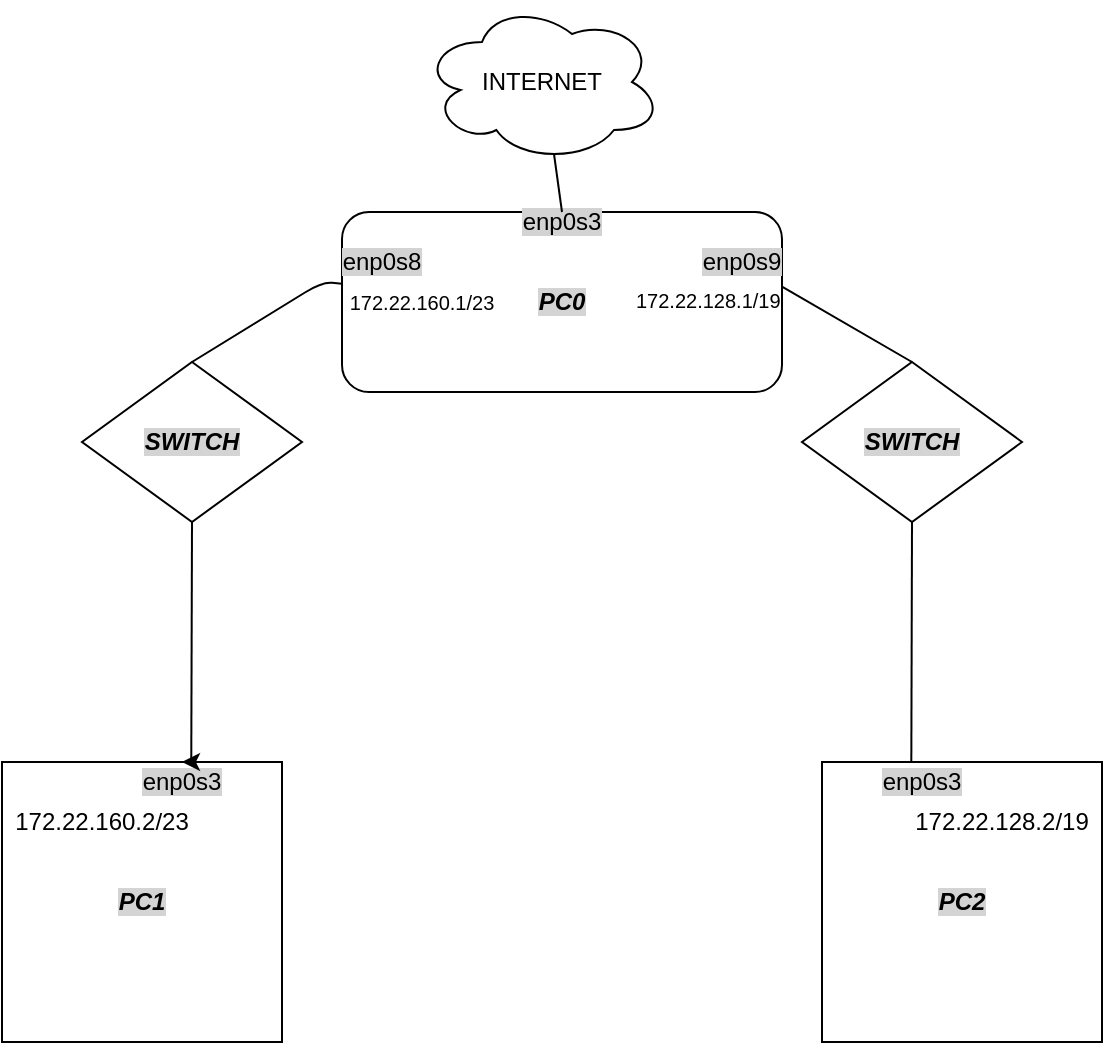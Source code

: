 <mxfile version="10.7.5" type="github"><diagram id="aAUa-B5LeSf5CWhFM9La" name="Page-1"><mxGraphModel dx="842" dy="458" grid="1" gridSize="10" guides="1" tooltips="1" connect="1" arrows="1" fold="1" page="1" pageScale="1" pageWidth="827" pageHeight="1169" math="0" shadow="0"><root><mxCell id="0"/><mxCell id="1" parent="0"/><mxCell id="EFFRqnCCSDNlsScnTlNI-1" value="INTERNET" style="ellipse;shape=cloud;whiteSpace=wrap;html=1;" vertex="1" parent="1"><mxGeometry x="350" y="20" width="120" height="80" as="geometry"/></mxCell><mxCell id="EFFRqnCCSDNlsScnTlNI-3" value="&lt;b&gt;&lt;i style=&quot;background-color: rgb(212 , 212 , 212)&quot;&gt;PC0&lt;/i&gt;&lt;/b&gt;" style="rounded=1;whiteSpace=wrap;html=1;" vertex="1" parent="1"><mxGeometry x="310" y="125" width="220" height="90" as="geometry"/></mxCell><mxCell id="EFFRqnCCSDNlsScnTlNI-4" value="&lt;span style=&quot;background-color: rgb(211 , 211 , 211)&quot;&gt;enp0s3&lt;/span&gt;" style="text;html=1;strokeColor=none;fillColor=none;align=center;verticalAlign=middle;whiteSpace=wrap;rounded=0;" vertex="1" parent="1"><mxGeometry x="400" y="120" width="40" height="20" as="geometry"/></mxCell><mxCell id="EFFRqnCCSDNlsScnTlNI-5" value="&lt;span style=&quot;background-color: rgb(211 , 211 , 211)&quot;&gt;enp0s8&lt;/span&gt;" style="text;html=1;strokeColor=none;fillColor=none;align=center;verticalAlign=middle;whiteSpace=wrap;rounded=0;" vertex="1" parent="1"><mxGeometry x="310" y="140" width="40" height="20" as="geometry"/></mxCell><mxCell id="EFFRqnCCSDNlsScnTlNI-6" value="&lt;span style=&quot;background-color: rgb(211 , 211 , 211)&quot;&gt;enp0s9&lt;/span&gt;" style="text;html=1;strokeColor=none;fillColor=none;align=center;verticalAlign=middle;whiteSpace=wrap;rounded=0;" vertex="1" parent="1"><mxGeometry x="490" y="140" width="40" height="20" as="geometry"/></mxCell><mxCell id="EFFRqnCCSDNlsScnTlNI-7" value="" style="endArrow=none;html=1;exitX=0.5;exitY=0;exitDx=0;exitDy=0;" edge="1" parent="1" source="EFFRqnCCSDNlsScnTlNI-11" target="EFFRqnCCSDNlsScnTlNI-3"><mxGeometry width="50" height="50" relative="1" as="geometry"><mxPoint x="250" y="180" as="sourcePoint"/><mxPoint x="400" y="220" as="targetPoint"/><Array as="points"><mxPoint x="300" y="160"/></Array></mxGeometry></mxCell><mxCell id="EFFRqnCCSDNlsScnTlNI-8" value="" style="endArrow=none;html=1;exitX=1;exitY=0.415;exitDx=0;exitDy=0;entryX=0.5;entryY=0;entryDx=0;entryDy=0;exitPerimeter=0;" edge="1" parent="1" source="EFFRqnCCSDNlsScnTlNI-3" target="EFFRqnCCSDNlsScnTlNI-12"><mxGeometry width="50" height="50" relative="1" as="geometry"><mxPoint x="520" y="170" as="sourcePoint"/><mxPoint x="590" y="175" as="targetPoint"/><Array as="points"/></mxGeometry></mxCell><mxCell id="EFFRqnCCSDNlsScnTlNI-10" value="" style="endArrow=none;html=1;entryX=0.55;entryY=0.95;entryDx=0;entryDy=0;entryPerimeter=0;exitX=0.5;exitY=0;exitDx=0;exitDy=0;" edge="1" parent="1" source="EFFRqnCCSDNlsScnTlNI-3" target="EFFRqnCCSDNlsScnTlNI-1"><mxGeometry width="50" height="50" relative="1" as="geometry"><mxPoint x="416" y="120" as="sourcePoint"/><mxPoint x="300" y="220" as="targetPoint"/></mxGeometry></mxCell><mxCell id="EFFRqnCCSDNlsScnTlNI-11" value="&lt;b&gt;&lt;i style=&quot;background-color: rgb(212 , 212 , 212)&quot;&gt;SWITCH&lt;/i&gt;&lt;/b&gt;" style="rhombus;whiteSpace=wrap;html=1;" vertex="1" parent="1"><mxGeometry x="180" y="200" width="110" height="80" as="geometry"/></mxCell><mxCell id="EFFRqnCCSDNlsScnTlNI-12" value="&lt;b&gt;&lt;i style=&quot;background-color: rgb(212 , 212 , 212)&quot;&gt;SWITCH&lt;/i&gt;&lt;/b&gt;" style="rhombus;whiteSpace=wrap;html=1;" vertex="1" parent="1"><mxGeometry x="540" y="200" width="110" height="80" as="geometry"/></mxCell><mxCell id="EFFRqnCCSDNlsScnTlNI-13" value="" style="endArrow=none;html=1;entryX=0.5;entryY=1;entryDx=0;entryDy=0;exitX=0.676;exitY=-0.008;exitDx=0;exitDy=0;exitPerimeter=0;" edge="1" parent="1" source="EFFRqnCCSDNlsScnTlNI-15" target="EFFRqnCCSDNlsScnTlNI-11"><mxGeometry width="50" height="50" relative="1" as="geometry"><mxPoint x="235" y="400" as="sourcePoint"/><mxPoint x="235" y="300" as="targetPoint"/></mxGeometry></mxCell><mxCell id="EFFRqnCCSDNlsScnTlNI-14" value="" style="endArrow=none;html=1;entryX=0.5;entryY=1;entryDx=0;entryDy=0;exitX=0.319;exitY=0.006;exitDx=0;exitDy=0;exitPerimeter=0;" edge="1" parent="1" source="EFFRqnCCSDNlsScnTlNI-16" target="EFFRqnCCSDNlsScnTlNI-12"><mxGeometry width="50" height="50" relative="1" as="geometry"><mxPoint x="595" y="400" as="sourcePoint"/><mxPoint x="597.5" y="279.786" as="targetPoint"/></mxGeometry></mxCell><mxCell id="EFFRqnCCSDNlsScnTlNI-15" value="&lt;b&gt;&lt;i style=&quot;background-color: rgb(212 , 212 , 212)&quot;&gt;PC1&lt;/i&gt;&lt;/b&gt;" style="whiteSpace=wrap;html=1;aspect=fixed;" vertex="1" parent="1"><mxGeometry x="140" y="400" width="140" height="140" as="geometry"/></mxCell><mxCell id="EFFRqnCCSDNlsScnTlNI-16" value="&lt;i&gt;&lt;b style=&quot;background-color: rgb(212 , 212 , 212)&quot;&gt;PC2&lt;/b&gt;&lt;/i&gt;" style="whiteSpace=wrap;html=1;aspect=fixed;" vertex="1" parent="1"><mxGeometry x="550" y="400" width="140" height="140" as="geometry"/></mxCell><mxCell id="EFFRqnCCSDNlsScnTlNI-17" value="&lt;span style=&quot;background-color: rgb(211 , 211 , 211)&quot;&gt;enp0s3&lt;/span&gt;" style="text;html=1;strokeColor=none;fillColor=none;align=center;verticalAlign=middle;whiteSpace=wrap;rounded=0;" vertex="1" parent="1"><mxGeometry x="210" y="400" width="40" height="20" as="geometry"/></mxCell><mxCell id="EFFRqnCCSDNlsScnTlNI-18" value="&lt;span style=&quot;background-color: rgb(211 , 211 , 211)&quot;&gt;enp0s3&lt;/span&gt;" style="text;html=1;strokeColor=none;fillColor=none;align=center;verticalAlign=middle;whiteSpace=wrap;rounded=0;" vertex="1" parent="1"><mxGeometry x="580" y="400" width="40" height="20" as="geometry"/></mxCell><mxCell id="EFFRqnCCSDNlsScnTlNI-19" value="172.22.160.2/23" style="text;html=1;strokeColor=none;fillColor=none;align=center;verticalAlign=middle;whiteSpace=wrap;rounded=0;" vertex="1" parent="1"><mxGeometry x="170" y="420" width="40" height="20" as="geometry"/></mxCell><mxCell id="EFFRqnCCSDNlsScnTlNI-20" value="172.22.128.2/19" style="text;html=1;strokeColor=none;fillColor=none;align=center;verticalAlign=middle;whiteSpace=wrap;rounded=0;" vertex="1" parent="1"><mxGeometry x="620" y="420" width="40" height="20" as="geometry"/></mxCell><mxCell id="EFFRqnCCSDNlsScnTlNI-23" style="edgeStyle=orthogonalEdgeStyle;rounded=0;orthogonalLoop=1;jettySize=auto;html=1;exitX=0.75;exitY=0;exitDx=0;exitDy=0;entryX=0.5;entryY=0;entryDx=0;entryDy=0;" edge="1" parent="1" source="EFFRqnCCSDNlsScnTlNI-17" target="EFFRqnCCSDNlsScnTlNI-17"><mxGeometry relative="1" as="geometry"/></mxCell><mxCell id="EFFRqnCCSDNlsScnTlNI-24" value="&lt;font style=&quot;font-size: 10px&quot;&gt;172.22.160.1/23&lt;/font&gt;" style="text;html=1;strokeColor=none;fillColor=none;align=center;verticalAlign=middle;whiteSpace=wrap;rounded=0;" vertex="1" parent="1"><mxGeometry x="330" y="160" width="40" height="20" as="geometry"/></mxCell><mxCell id="EFFRqnCCSDNlsScnTlNI-25" value="&lt;font style=&quot;font-size: 10px&quot;&gt;172.22.128.1/19&lt;/font&gt;" style="text;html=1;" vertex="1" parent="1"><mxGeometry x="455" y="155" width="110" height="30" as="geometry"/></mxCell></root></mxGraphModel></diagram></mxfile>